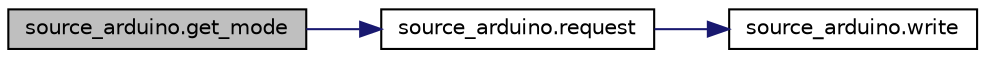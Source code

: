 digraph "source_arduino.get_mode"
{
 // LATEX_PDF_SIZE
  edge [fontname="Helvetica",fontsize="10",labelfontname="Helvetica",labelfontsize="10"];
  node [fontname="Helvetica",fontsize="10",shape=record];
  rankdir="LR";
  Node1 [label="source_arduino.get_mode",height=0.2,width=0.4,color="black", fillcolor="grey75", style="filled", fontcolor="black",tooltip="Gets the current operation mode."];
  Node1 -> Node2 [color="midnightblue",fontsize="10",style="solid",fontname="Helvetica"];
  Node2 [label="source_arduino.request",height=0.2,width=0.4,color="black", fillcolor="white", style="filled",URL="$namespacesource__arduino.html#ac92c159ebe91839c5c4da6959d1994eb",tooltip="Writes to serial buffer expecting a response."];
  Node2 -> Node3 [color="midnightblue",fontsize="10",style="solid",fontname="Helvetica"];
  Node3 [label="source_arduino.write",height=0.2,width=0.4,color="black", fillcolor="white", style="filled",URL="$namespacesource__arduino.html#aa333b088dd196de99129630125bc7795",tooltip="Writes to serial buffer."];
}
